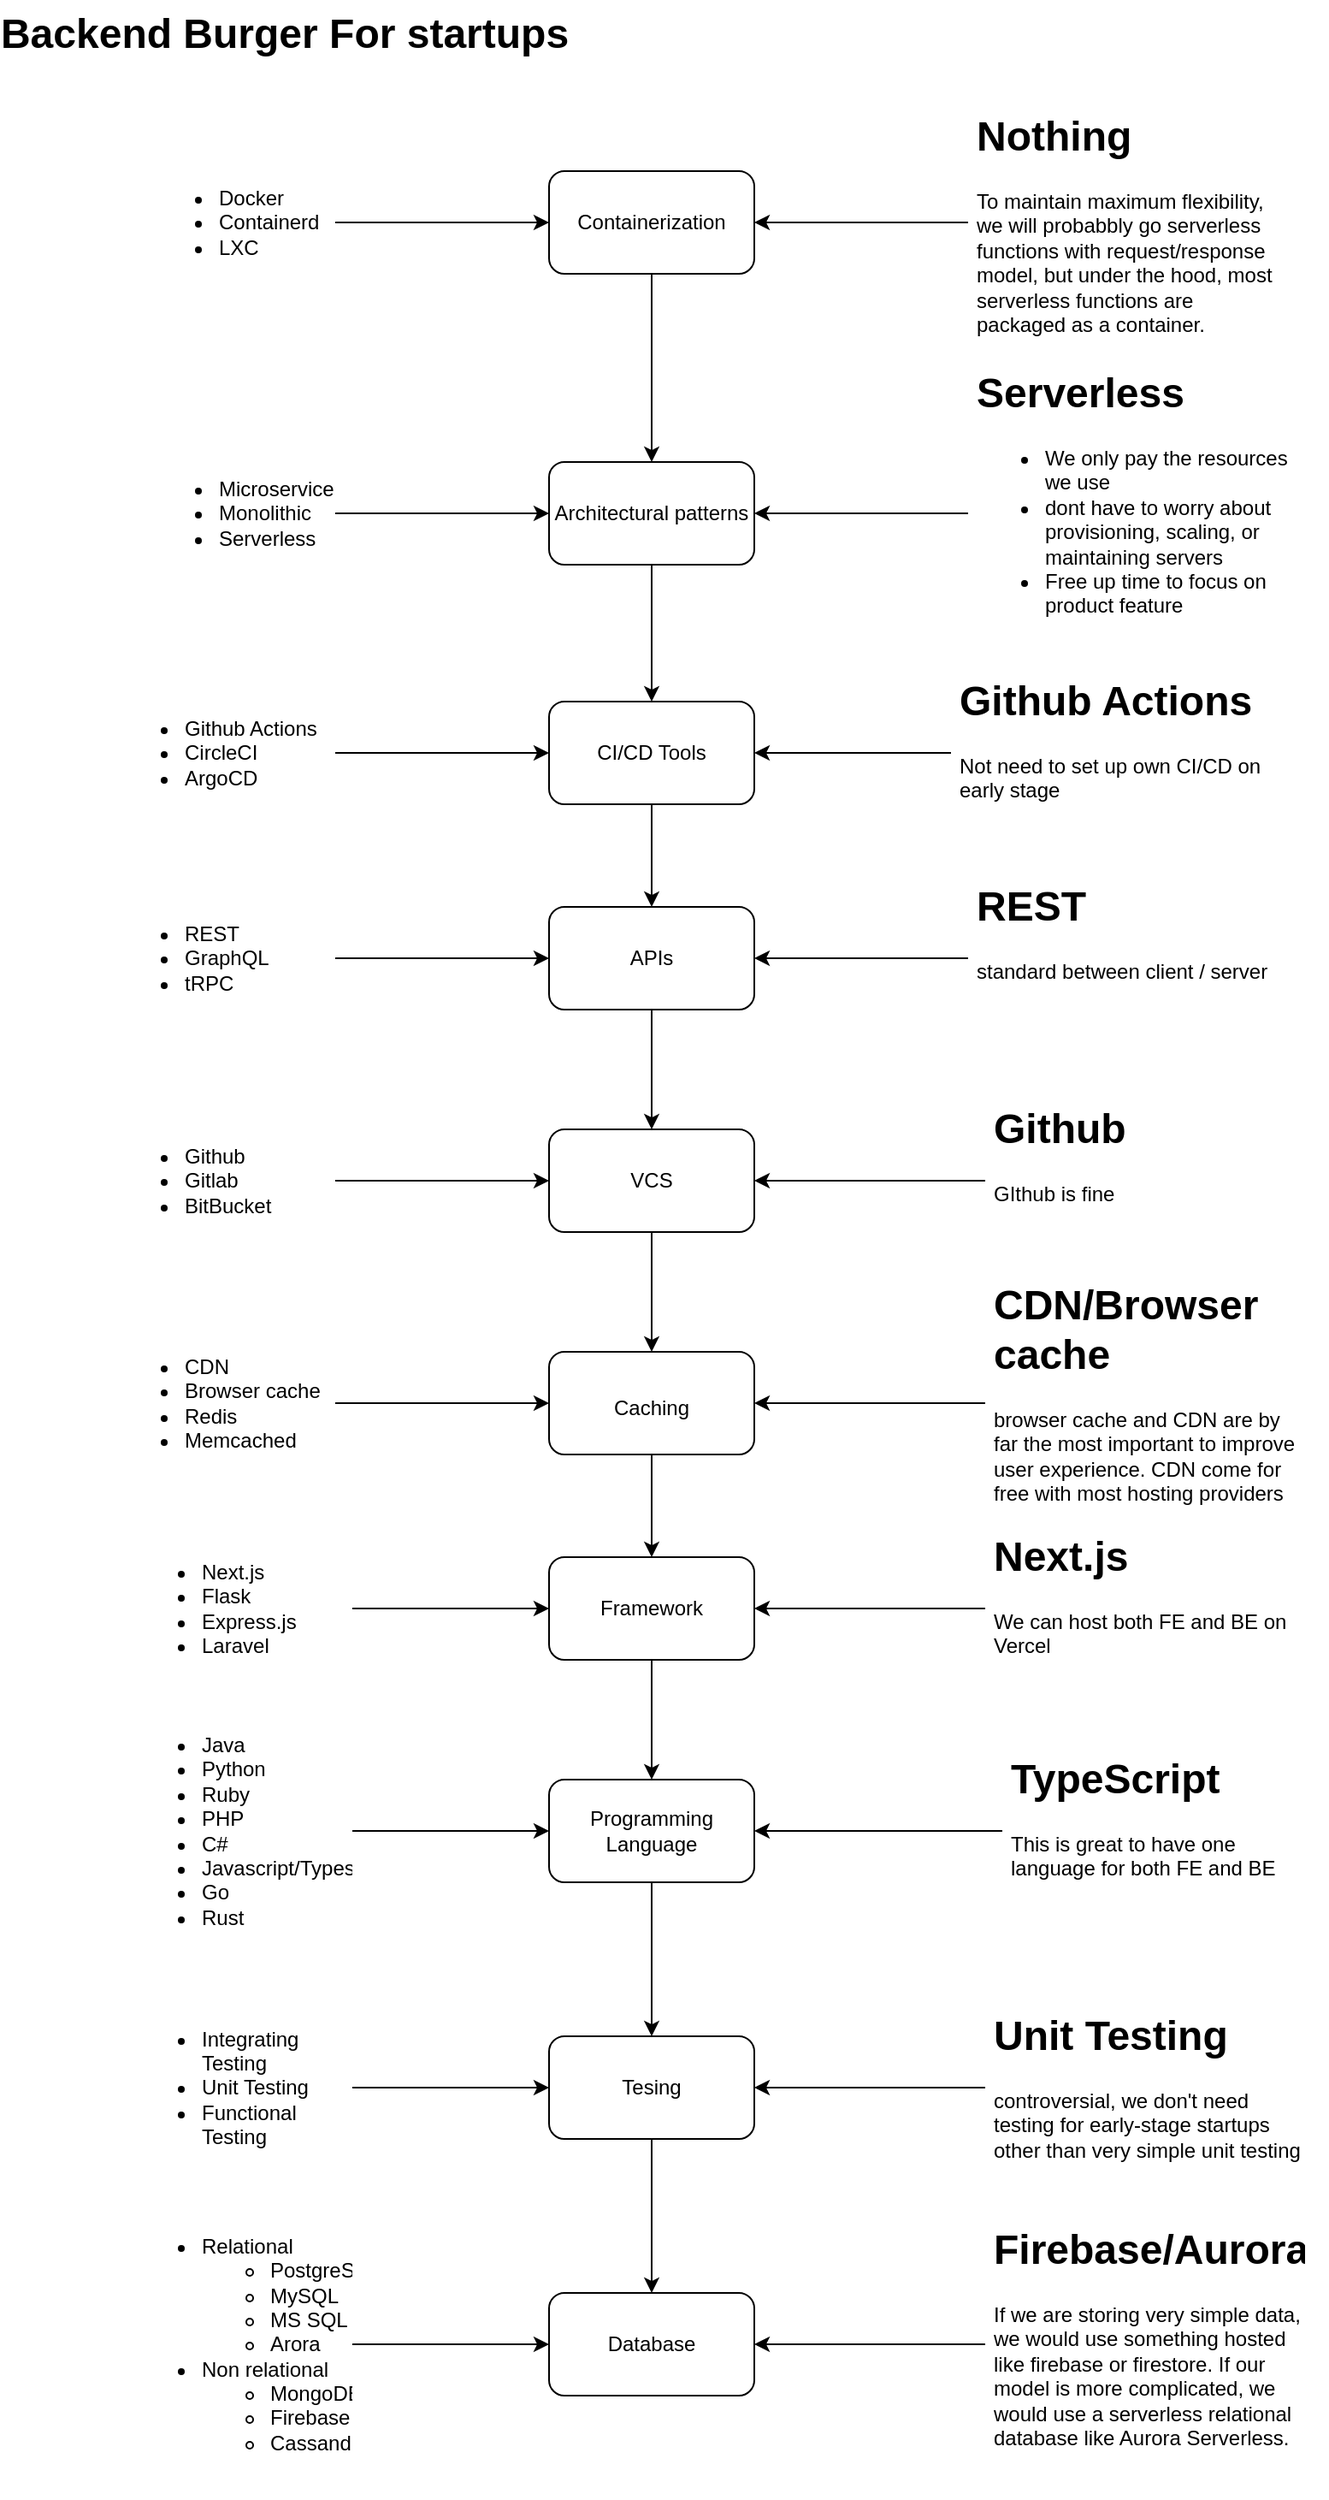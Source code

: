 <mxfile>
    <diagram id="pP7MH6JE8GA_dms_cbBA" name="Page-1">
        <mxGraphModel dx="1248" dy="888" grid="1" gridSize="10" guides="1" tooltips="1" connect="1" arrows="1" fold="1" page="1" pageScale="1" pageWidth="850" pageHeight="1100" math="0" shadow="0">
            <root>
                <mxCell id="0"/>
                <mxCell id="1" parent="0"/>
                <mxCell id="2" value="Backend Burger For startups" style="text;strokeColor=none;fillColor=none;html=1;fontSize=24;fontStyle=1;verticalAlign=middle;align=center;" vertex="1" parent="1">
                    <mxGeometry x="160" y="20" width="100" height="40" as="geometry"/>
                </mxCell>
                <mxCell id="15" style="edgeStyle=none;html=1;" edge="1" parent="1" source="4" target="13">
                    <mxGeometry relative="1" as="geometry"/>
                </mxCell>
                <mxCell id="4" value="Containerization" style="rounded=1;whiteSpace=wrap;html=1;" vertex="1" parent="1">
                    <mxGeometry x="365" y="120" width="120" height="60" as="geometry"/>
                </mxCell>
                <mxCell id="7" style="edgeStyle=none;html=1;exitX=1;exitY=0.5;exitDx=0;exitDy=0;" edge="1" parent="1" source="6" target="4">
                    <mxGeometry relative="1" as="geometry">
                        <mxPoint x="300" y="170" as="sourcePoint"/>
                    </mxGeometry>
                </mxCell>
                <mxCell id="6" value="&lt;ul&gt;&lt;li&gt;Docker&lt;/li&gt;&lt;li&gt;Containerd&lt;/li&gt;&lt;li&gt;LXC&lt;/li&gt;&lt;/ul&gt;" style="text;strokeColor=none;fillColor=none;html=1;whiteSpace=wrap;verticalAlign=middle;overflow=hidden;align=left;" vertex="1" parent="1">
                    <mxGeometry x="130" y="110" width="110" height="80" as="geometry"/>
                </mxCell>
                <mxCell id="12" style="edgeStyle=none;html=1;" edge="1" parent="1" source="11" target="4">
                    <mxGeometry relative="1" as="geometry"/>
                </mxCell>
                <mxCell id="11" value="&lt;h1&gt;Nothing&lt;/h1&gt;&lt;div&gt;To maintain maximum flexibility, we will probabbly go serverless functions with request/response model, but under the hood, most serverless functions are packaged as a container.&lt;/div&gt;" style="text;html=1;strokeColor=none;fillColor=none;spacing=5;spacingTop=-20;whiteSpace=wrap;overflow=hidden;rounded=0;" vertex="1" parent="1">
                    <mxGeometry x="610" y="80" width="190" height="140" as="geometry"/>
                </mxCell>
                <mxCell id="22" value="" style="edgeStyle=none;html=1;" edge="1" parent="1" source="13" target="21">
                    <mxGeometry relative="1" as="geometry"/>
                </mxCell>
                <mxCell id="13" value="Architectural patterns" style="rounded=1;whiteSpace=wrap;html=1;" vertex="1" parent="1">
                    <mxGeometry x="365" y="290" width="120" height="60" as="geometry"/>
                </mxCell>
                <mxCell id="17" style="edgeStyle=none;html=1;" edge="1" parent="1" source="16" target="13">
                    <mxGeometry relative="1" as="geometry"/>
                </mxCell>
                <mxCell id="16" value="&lt;ul&gt;&lt;li&gt;Microservice&lt;/li&gt;&lt;li&gt;Monolithic&lt;/li&gt;&lt;li&gt;Serverless&lt;/li&gt;&lt;/ul&gt;" style="text;strokeColor=none;fillColor=none;html=1;whiteSpace=wrap;verticalAlign=middle;overflow=hidden;align=left;" vertex="1" parent="1">
                    <mxGeometry x="130" y="280" width="110" height="80" as="geometry"/>
                </mxCell>
                <mxCell id="19" style="edgeStyle=none;html=1;" edge="1" parent="1" source="18" target="13">
                    <mxGeometry relative="1" as="geometry"/>
                </mxCell>
                <mxCell id="18" value="&lt;h1&gt;Serverless&lt;/h1&gt;&lt;div&gt;&lt;ul&gt;&lt;li&gt;We only pay the resources we use&lt;/li&gt;&lt;li&gt;dont have to worry about provisioning, scaling, or maintaining servers&lt;/li&gt;&lt;li&gt;Free up time to focus on product feature&lt;/li&gt;&lt;/ul&gt;&lt;/div&gt;" style="text;html=1;strokeColor=none;fillColor=none;spacing=5;spacingTop=-20;whiteSpace=wrap;overflow=hidden;rounded=0;" vertex="1" parent="1">
                    <mxGeometry x="610" y="230" width="190" height="180" as="geometry"/>
                </mxCell>
                <mxCell id="28" style="edgeStyle=none;html=1;" edge="1" parent="1" source="21" target="27">
                    <mxGeometry relative="1" as="geometry"/>
                </mxCell>
                <mxCell id="21" value="CI/CD Tools" style="rounded=1;whiteSpace=wrap;html=1;" vertex="1" parent="1">
                    <mxGeometry x="365" y="430" width="120" height="60" as="geometry"/>
                </mxCell>
                <mxCell id="24" style="edgeStyle=none;html=1;" edge="1" parent="1" source="23" target="21">
                    <mxGeometry relative="1" as="geometry"/>
                </mxCell>
                <mxCell id="23" value="&lt;ul&gt;&lt;li&gt;Github Actions&lt;/li&gt;&lt;li&gt;CircleCI&lt;/li&gt;&lt;li&gt;ArgoCD&lt;/li&gt;&lt;/ul&gt;" style="text;strokeColor=none;fillColor=none;html=1;whiteSpace=wrap;verticalAlign=middle;overflow=hidden;align=left;" vertex="1" parent="1">
                    <mxGeometry x="110" y="410" width="130" height="100" as="geometry"/>
                </mxCell>
                <mxCell id="26" style="edgeStyle=none;html=1;" edge="1" parent="1" source="25" target="21">
                    <mxGeometry relative="1" as="geometry"/>
                </mxCell>
                <mxCell id="25" value="&lt;h1&gt;Github Actions&lt;/h1&gt;&lt;div&gt;Not need to set up own CI/CD on early stage&lt;/div&gt;" style="text;html=1;strokeColor=none;fillColor=none;spacing=5;spacingTop=-20;whiteSpace=wrap;overflow=hidden;rounded=0;" vertex="1" parent="1">
                    <mxGeometry x="600" y="410" width="190" height="100" as="geometry"/>
                </mxCell>
                <mxCell id="35" style="edgeStyle=none;html=1;" edge="1" parent="1" source="27" target="34">
                    <mxGeometry relative="1" as="geometry"/>
                </mxCell>
                <mxCell id="27" value="APIs" style="rounded=1;whiteSpace=wrap;html=1;" vertex="1" parent="1">
                    <mxGeometry x="365" y="550" width="120" height="60" as="geometry"/>
                </mxCell>
                <mxCell id="30" style="edgeStyle=none;html=1;" edge="1" parent="1" source="29" target="27">
                    <mxGeometry relative="1" as="geometry"/>
                </mxCell>
                <mxCell id="29" value="&lt;ul&gt;&lt;li&gt;REST&lt;/li&gt;&lt;li&gt;GraphQL&lt;/li&gt;&lt;li&gt;tRPC&lt;/li&gt;&lt;/ul&gt;" style="text;strokeColor=none;fillColor=none;html=1;whiteSpace=wrap;verticalAlign=middle;overflow=hidden;align=left;" vertex="1" parent="1">
                    <mxGeometry x="110" y="530" width="130" height="100" as="geometry"/>
                </mxCell>
                <mxCell id="33" style="edgeStyle=none;html=1;" edge="1" parent="1" source="32" target="27">
                    <mxGeometry relative="1" as="geometry"/>
                </mxCell>
                <mxCell id="32" value="&lt;h1&gt;REST&lt;/h1&gt;&lt;div&gt;standard between client / server&lt;/div&gt;" style="text;html=1;strokeColor=none;fillColor=none;spacing=5;spacingTop=-20;whiteSpace=wrap;overflow=hidden;rounded=0;" vertex="1" parent="1">
                    <mxGeometry x="610" y="530" width="190" height="100" as="geometry"/>
                </mxCell>
                <mxCell id="41" style="edgeStyle=none;html=1;entryX=0.5;entryY=0;entryDx=0;entryDy=0;fontSize=12;" edge="1" parent="1" source="34" target="40">
                    <mxGeometry relative="1" as="geometry"/>
                </mxCell>
                <mxCell id="34" value="VCS" style="rounded=1;whiteSpace=wrap;html=1;" vertex="1" parent="1">
                    <mxGeometry x="365" y="680" width="120" height="60" as="geometry"/>
                </mxCell>
                <mxCell id="37" style="edgeStyle=none;html=1;" edge="1" parent="1" source="36" target="34">
                    <mxGeometry relative="1" as="geometry"/>
                </mxCell>
                <mxCell id="36" value="&lt;ul&gt;&lt;li&gt;Github&lt;/li&gt;&lt;li&gt;Gitlab&lt;/li&gt;&lt;li&gt;BitBucket&lt;/li&gt;&lt;/ul&gt;" style="text;strokeColor=none;fillColor=none;html=1;whiteSpace=wrap;verticalAlign=middle;overflow=hidden;align=left;" vertex="1" parent="1">
                    <mxGeometry x="110" y="660" width="130" height="100" as="geometry"/>
                </mxCell>
                <mxCell id="39" style="edgeStyle=none;html=1;" edge="1" parent="1" source="38" target="34">
                    <mxGeometry relative="1" as="geometry"/>
                </mxCell>
                <mxCell id="38" value="&lt;h1&gt;Github&lt;/h1&gt;&lt;div&gt;GIthub is fine&lt;/div&gt;" style="text;html=1;strokeColor=none;fillColor=none;spacing=5;spacingTop=-20;whiteSpace=wrap;overflow=hidden;rounded=0;" vertex="1" parent="1">
                    <mxGeometry x="620" y="660" width="190" height="100" as="geometry"/>
                </mxCell>
                <mxCell id="47" style="edgeStyle=none;html=1;fontSize=12;" edge="1" parent="1" source="40" target="46">
                    <mxGeometry relative="1" as="geometry"/>
                </mxCell>
                <mxCell id="40" value="&lt;font style=&quot;font-size: 12px;&quot;&gt;Caching&lt;/font&gt;" style="rounded=1;whiteSpace=wrap;html=1;fontSize=22;" vertex="1" parent="1">
                    <mxGeometry x="365" y="810" width="120" height="60" as="geometry"/>
                </mxCell>
                <mxCell id="43" style="edgeStyle=none;html=1;fontSize=12;" edge="1" parent="1" source="42" target="40">
                    <mxGeometry relative="1" as="geometry"/>
                </mxCell>
                <mxCell id="42" value="&lt;ul&gt;&lt;li&gt;CDN&lt;/li&gt;&lt;li&gt;Browser cache&lt;/li&gt;&lt;li&gt;Redis&lt;/li&gt;&lt;li&gt;Memcached&lt;/li&gt;&lt;/ul&gt;" style="text;strokeColor=none;fillColor=none;html=1;whiteSpace=wrap;verticalAlign=middle;overflow=hidden;align=left;" vertex="1" parent="1">
                    <mxGeometry x="110" y="790" width="130" height="100" as="geometry"/>
                </mxCell>
                <mxCell id="45" style="edgeStyle=none;html=1;fontSize=12;" edge="1" parent="1" source="44" target="40">
                    <mxGeometry relative="1" as="geometry"/>
                </mxCell>
                <mxCell id="44" value="&lt;h1&gt;CDN/Browser cache&lt;/h1&gt;&lt;div&gt;browser cache and CDN are by far the most important to improve user experience. CDN come for free with most hosting providers&lt;/div&gt;" style="text;html=1;strokeColor=none;fillColor=none;spacing=5;spacingTop=-20;whiteSpace=wrap;overflow=hidden;rounded=0;" vertex="1" parent="1">
                    <mxGeometry x="620" y="762.5" width="190" height="155" as="geometry"/>
                </mxCell>
                <mxCell id="53" style="edgeStyle=none;html=1;fontSize=12;" edge="1" parent="1" source="46" target="52">
                    <mxGeometry relative="1" as="geometry"/>
                </mxCell>
                <mxCell id="46" value="Framework" style="rounded=1;whiteSpace=wrap;html=1;fontSize=12;" vertex="1" parent="1">
                    <mxGeometry x="365" y="930" width="120" height="60" as="geometry"/>
                </mxCell>
                <mxCell id="49" style="edgeStyle=none;html=1;fontSize=12;" edge="1" parent="1" source="48" target="46">
                    <mxGeometry relative="1" as="geometry"/>
                </mxCell>
                <mxCell id="48" value="&lt;ul&gt;&lt;li&gt;Next.js&lt;/li&gt;&lt;li&gt;Flask&lt;/li&gt;&lt;li&gt;Express.js&lt;/li&gt;&lt;li&gt;Laravel&lt;/li&gt;&lt;/ul&gt;" style="text;strokeColor=none;fillColor=none;html=1;whiteSpace=wrap;verticalAlign=middle;overflow=hidden;align=left;" vertex="1" parent="1">
                    <mxGeometry x="120" y="910" width="130" height="100" as="geometry"/>
                </mxCell>
                <mxCell id="51" style="edgeStyle=none;html=1;fontSize=12;" edge="1" parent="1" source="50" target="46">
                    <mxGeometry relative="1" as="geometry"/>
                </mxCell>
                <mxCell id="50" value="&lt;h1&gt;Next.js&lt;/h1&gt;&lt;div&gt;We can host both FE and BE on Vercel&lt;/div&gt;" style="text;html=1;strokeColor=none;fillColor=none;spacing=5;spacingTop=-20;whiteSpace=wrap;overflow=hidden;rounded=0;" vertex="1" parent="1">
                    <mxGeometry x="620" y="910" width="190" height="100" as="geometry"/>
                </mxCell>
                <mxCell id="59" style="edgeStyle=none;html=1;fontSize=12;" edge="1" parent="1" source="52" target="58">
                    <mxGeometry relative="1" as="geometry"/>
                </mxCell>
                <mxCell id="52" value="Programming Language" style="rounded=1;whiteSpace=wrap;html=1;fontSize=12;" vertex="1" parent="1">
                    <mxGeometry x="365" y="1060" width="120" height="60" as="geometry"/>
                </mxCell>
                <mxCell id="55" style="edgeStyle=none;html=1;fontSize=12;" edge="1" parent="1" source="54" target="52">
                    <mxGeometry relative="1" as="geometry"/>
                </mxCell>
                <mxCell id="54" value="&lt;ul&gt;&lt;li&gt;Java&lt;/li&gt;&lt;li&gt;Python&lt;/li&gt;&lt;li&gt;Ruby&lt;/li&gt;&lt;li&gt;PHP&lt;/li&gt;&lt;li&gt;C#&lt;/li&gt;&lt;li&gt;Javascript/Typescript&lt;/li&gt;&lt;li&gt;Go&lt;/li&gt;&lt;li&gt;Rust&lt;/li&gt;&lt;/ul&gt;" style="text;strokeColor=none;fillColor=none;html=1;whiteSpace=wrap;verticalAlign=middle;overflow=hidden;align=left;" vertex="1" parent="1">
                    <mxGeometry x="120" y="1000" width="130" height="180" as="geometry"/>
                </mxCell>
                <mxCell id="57" style="edgeStyle=none;html=1;entryX=1;entryY=0.5;entryDx=0;entryDy=0;fontSize=12;" edge="1" parent="1" source="56" target="52">
                    <mxGeometry relative="1" as="geometry"/>
                </mxCell>
                <mxCell id="56" value="&lt;h1&gt;TypeScript&lt;/h1&gt;&lt;div&gt;This is great to have one language for both FE and BE&lt;/div&gt;" style="text;html=1;strokeColor=none;fillColor=none;spacing=5;spacingTop=-20;whiteSpace=wrap;overflow=hidden;rounded=0;" vertex="1" parent="1">
                    <mxGeometry x="630" y="1040" width="190" height="100" as="geometry"/>
                </mxCell>
                <mxCell id="66" style="edgeStyle=none;html=1;fontSize=12;" edge="1" parent="1" source="58" target="65">
                    <mxGeometry relative="1" as="geometry"/>
                </mxCell>
                <mxCell id="58" value="Tesing" style="rounded=1;whiteSpace=wrap;html=1;fontSize=12;" vertex="1" parent="1">
                    <mxGeometry x="365" y="1210" width="120" height="60" as="geometry"/>
                </mxCell>
                <mxCell id="62" style="edgeStyle=none;html=1;fontSize=12;" edge="1" parent="1" source="61" target="58">
                    <mxGeometry relative="1" as="geometry"/>
                </mxCell>
                <mxCell id="61" value="&lt;ul&gt;&lt;li&gt;Integrating Testing&lt;/li&gt;&lt;li&gt;Unit Testing&lt;/li&gt;&lt;li&gt;Functional Testing&lt;/li&gt;&lt;/ul&gt;" style="text;strokeColor=none;fillColor=none;html=1;whiteSpace=wrap;verticalAlign=middle;overflow=hidden;align=left;" vertex="1" parent="1">
                    <mxGeometry x="120" y="1190" width="130" height="100" as="geometry"/>
                </mxCell>
                <mxCell id="64" style="edgeStyle=none;html=1;fontSize=12;" edge="1" parent="1" source="63" target="58">
                    <mxGeometry relative="1" as="geometry"/>
                </mxCell>
                <mxCell id="63" value="&lt;h1&gt;Unit Testing&lt;/h1&gt;&lt;div&gt;controversial, we don't need testing for early-stage startups other than very simple unit testing&lt;/div&gt;" style="text;html=1;strokeColor=none;fillColor=none;spacing=5;spacingTop=-20;whiteSpace=wrap;overflow=hidden;rounded=0;" vertex="1" parent="1">
                    <mxGeometry x="620" y="1190" width="190" height="100" as="geometry"/>
                </mxCell>
                <mxCell id="65" value="Database" style="rounded=1;whiteSpace=wrap;html=1;fontSize=12;" vertex="1" parent="1">
                    <mxGeometry x="365" y="1360" width="120" height="60" as="geometry"/>
                </mxCell>
                <mxCell id="68" style="edgeStyle=none;html=1;fontSize=12;" edge="1" parent="1" source="67" target="65">
                    <mxGeometry relative="1" as="geometry"/>
                </mxCell>
                <mxCell id="67" value="&lt;ul&gt;&lt;li&gt;Relational&lt;/li&gt;&lt;ul&gt;&lt;li&gt;PostgreSQL&lt;/li&gt;&lt;li&gt;MySQL&lt;/li&gt;&lt;li&gt;MS SQL&lt;/li&gt;&lt;li&gt;Arora&lt;/li&gt;&lt;/ul&gt;&lt;li&gt;Non relational&lt;/li&gt;&lt;ul&gt;&lt;li&gt;MongoDB&lt;/li&gt;&lt;li&gt;Firebase&lt;/li&gt;&lt;li&gt;Cassandra&lt;/li&gt;&lt;/ul&gt;&lt;/ul&gt;" style="text;strokeColor=none;fillColor=none;html=1;whiteSpace=wrap;verticalAlign=middle;overflow=hidden;align=left;" vertex="1" parent="1">
                    <mxGeometry x="120" y="1300" width="130" height="180" as="geometry"/>
                </mxCell>
                <mxCell id="70" style="edgeStyle=none;html=1;fontSize=12;" edge="1" parent="1" source="69" target="65">
                    <mxGeometry relative="1" as="geometry"/>
                </mxCell>
                <mxCell id="69" value="&lt;h1&gt;Firebase/Aurora&lt;/h1&gt;&lt;div&gt;If we are storing very simple data, we would use something hosted like firebase or firestore. If our model is more complicated, we would use a serverless relational database like Aurora Serverless.&lt;/div&gt;" style="text;html=1;strokeColor=none;fillColor=none;spacing=5;spacingTop=-20;whiteSpace=wrap;overflow=hidden;rounded=0;" vertex="1" parent="1">
                    <mxGeometry x="620" y="1315" width="190" height="150" as="geometry"/>
                </mxCell>
            </root>
        </mxGraphModel>
    </diagram>
</mxfile>
